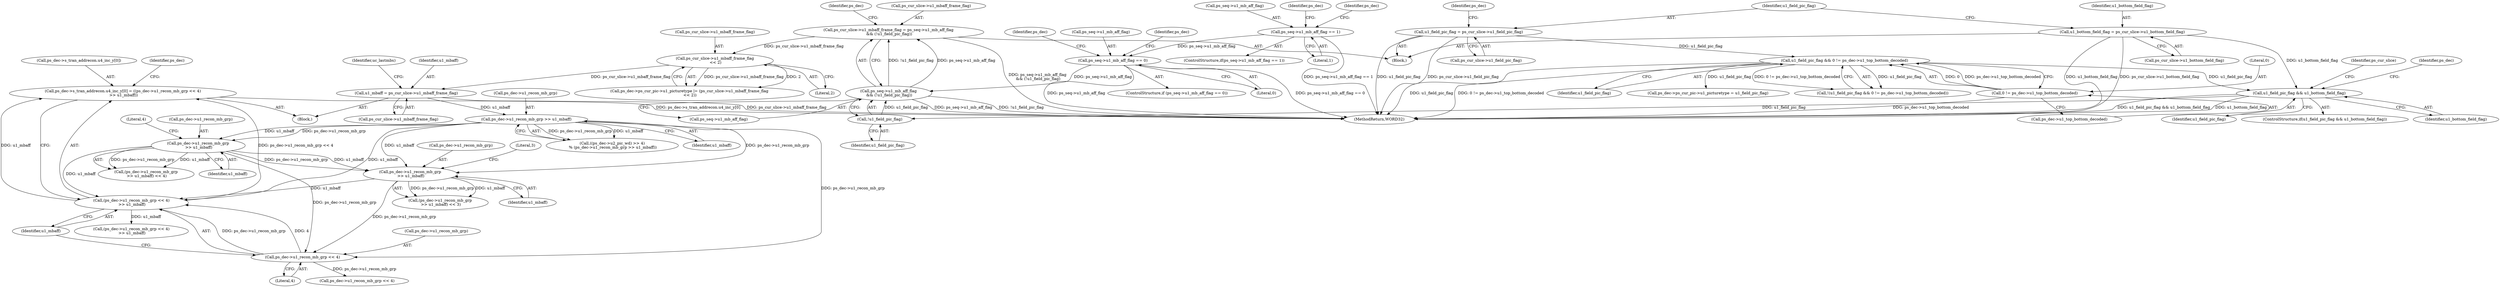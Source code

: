 digraph "0_Android_a78887bcffbc2995cf9ed72e0697acf560875e9e_3@array" {
"1001762" [label="(Call,ps_dec->s_tran_addrecon.u4_inc_y[0] = ((ps_dec->u1_recon_mb_grp << 4)\n >> u1_mbaff))"];
"1001770" [label="(Call,(ps_dec->u1_recon_mb_grp << 4)\n >> u1_mbaff)"];
"1001771" [label="(Call,ps_dec->u1_recon_mb_grp << 4)"];
"1001659" [label="(Call,ps_dec->u1_recon_mb_grp >> u1_mbaff)"];
"1001645" [label="(Call,u1_mbaff = ps_cur_slice->u1_mbaff_frame_flag)"];
"1001327" [label="(Call,ps_cur_slice->u1_mbaff_frame_flag\n << 2)"];
"1001311" [label="(Call,ps_cur_slice->u1_mbaff_frame_flag = ps_seq->u1_mb_aff_flag\n && (!u1_field_pic_flag))"];
"1001315" [label="(Call,ps_seq->u1_mb_aff_flag\n && (!u1_field_pic_flag))"];
"1000309" [label="(Call,ps_seq->u1_mb_aff_flag == 0)"];
"1000281" [label="(Call,ps_seq->u1_mb_aff_flag == 1)"];
"1001319" [label="(Call,!u1_field_pic_flag)"];
"1001208" [label="(Call,u1_field_pic_flag && u1_bottom_field_flag)"];
"1000786" [label="(Call,u1_field_pic_flag && 0 != ps_dec->u1_top_bottom_decoded)"];
"1000178" [label="(Call,u1_field_pic_flag = ps_cur_slice->u1_field_pic_flag)"];
"1000788" [label="(Call,0 != ps_dec->u1_top_bottom_decoded)"];
"1000172" [label="(Call,u1_bottom_field_flag = ps_cur_slice->u1_bottom_field_flag)"];
"1001673" [label="(Call,ps_dec->u1_recon_mb_grp\n >> u1_mbaff)"];
"1001688" [label="(Call,ps_dec->u1_recon_mb_grp\n >> u1_mbaff)"];
"1001653" [label="(Call,((ps_dec->u2_pic_wd) >> 4)\n % (ps_dec->u1_recon_mb_grp >> u1_mbaff))"];
"1001674" [label="(Call,ps_dec->u1_recon_mb_grp)"];
"1001327" [label="(Call,ps_cur_slice->u1_mbaff_frame_flag\n << 2)"];
"1000281" [label="(Call,ps_seq->u1_mb_aff_flag == 1)"];
"1001207" [label="(ControlStructure,if(u1_field_pic_flag && u1_bottom_field_flag))"];
"1000180" [label="(Call,ps_cur_slice->u1_field_pic_flag)"];
"1000282" [label="(Call,ps_seq->u1_mb_aff_flag)"];
"1000188" [label="(Identifier,ps_dec)"];
"1001208" [label="(Call,u1_field_pic_flag && u1_bottom_field_flag)"];
"1002052" [label="(MethodReturn,WORD32)"];
"1001687" [label="(Call,(ps_dec->u1_recon_mb_grp\n >> u1_mbaff) << 3)"];
"1000174" [label="(Call,ps_cur_slice->u1_bottom_field_flag)"];
"1001673" [label="(Call,ps_dec->u1_recon_mb_grp\n >> u1_mbaff)"];
"1001645" [label="(Call,u1_mbaff = ps_cur_slice->u1_mbaff_frame_flag)"];
"1001776" [label="(Identifier,u1_mbaff)"];
"1001763" [label="(Call,ps_dec->s_tran_addrecon.u4_inc_y[0])"];
"1001775" [label="(Literal,4)"];
"1001313" [label="(Identifier,ps_cur_slice)"];
"1000788" [label="(Call,0 != ps_dec->u1_top_bottom_decoded)"];
"1000178" [label="(Call,u1_field_pic_flag = ps_cur_slice->u1_field_pic_flag)"];
"1001652" [label="(Identifier,uc_lastmbs)"];
"1001647" [label="(Call,ps_cur_slice->u1_mbaff_frame_flag)"];
"1001635" [label="(Block,)"];
"1001331" [label="(Literal,2)"];
"1001210" [label="(Identifier,u1_bottom_field_flag)"];
"1000138" [label="(Block,)"];
"1001771" [label="(Call,ps_dec->u1_recon_mb_grp << 4)"];
"1001659" [label="(Call,ps_dec->u1_recon_mb_grp >> u1_mbaff)"];
"1000310" [label="(Call,ps_seq->u1_mb_aff_flag)"];
"1001324" [label="(Identifier,ps_dec)"];
"1000285" [label="(Literal,1)"];
"1000790" [label="(Call,ps_dec->u1_top_bottom_decoded)"];
"1001692" [label="(Identifier,u1_mbaff)"];
"1001785" [label="(Call,(ps_dec->u1_recon_mb_grp << 4)\n >> u1_mbaff)"];
"1000289" [label="(Identifier,ps_dec)"];
"1001688" [label="(Call,ps_dec->u1_recon_mb_grp\n >> u1_mbaff)"];
"1001772" [label="(Call,ps_dec->u1_recon_mb_grp)"];
"1001689" [label="(Call,ps_dec->u1_recon_mb_grp)"];
"1000322" [label="(Identifier,ps_dec)"];
"1000786" [label="(Call,u1_field_pic_flag && 0 != ps_dec->u1_top_bottom_decoded)"];
"1001786" [label="(Call,ps_dec->u1_recon_mb_grp << 4)"];
"1001209" [label="(Identifier,u1_field_pic_flag)"];
"1000787" [label="(Identifier,u1_field_pic_flag)"];
"1001663" [label="(Identifier,u1_mbaff)"];
"1000309" [label="(Call,ps_seq->u1_mb_aff_flag == 0)"];
"1001117" [label="(Call,ps_dec->ps_cur_pic->u1_picturetype = u1_field_pic_flag)"];
"1001646" [label="(Identifier,u1_mbaff)"];
"1001320" [label="(Identifier,u1_field_pic_flag)"];
"1001218" [label="(Identifier,ps_dec)"];
"1001770" [label="(Call,(ps_dec->u1_recon_mb_grp << 4)\n >> u1_mbaff)"];
"1000172" [label="(Call,u1_bottom_field_flag = ps_cur_slice->u1_bottom_field_flag)"];
"1001678" [label="(Literal,4)"];
"1001693" [label="(Literal,3)"];
"1001781" [label="(Identifier,ps_dec)"];
"1000308" [label="(ControlStructure,if (ps_seq->u1_mb_aff_flag == 0))"];
"1001315" [label="(Call,ps_seq->u1_mb_aff_flag\n && (!u1_field_pic_flag))"];
"1001762" [label="(Call,ps_dec->s_tran_addrecon.u4_inc_y[0] = ((ps_dec->u1_recon_mb_grp << 4)\n >> u1_mbaff))"];
"1001316" [label="(Call,ps_seq->u1_mb_aff_flag)"];
"1001312" [label="(Call,ps_cur_slice->u1_mbaff_frame_flag)"];
"1000173" [label="(Identifier,u1_bottom_field_flag)"];
"1001672" [label="(Call,(ps_dec->u1_recon_mb_grp\n >> u1_mbaff) << 4)"];
"1001328" [label="(Call,ps_cur_slice->u1_mbaff_frame_flag)"];
"1001321" [label="(Call,ps_dec->ps_cur_pic->u1_picturetype |= (ps_cur_slice->u1_mbaff_frame_flag\n << 2))"];
"1001311" [label="(Call,ps_cur_slice->u1_mbaff_frame_flag = ps_seq->u1_mb_aff_flag\n && (!u1_field_pic_flag))"];
"1000305" [label="(Identifier,ps_dec)"];
"1001319" [label="(Call,!u1_field_pic_flag)"];
"1000280" [label="(ControlStructure,if(ps_seq->u1_mb_aff_flag == 1))"];
"1000785" [label="(Call,!(u1_field_pic_flag && 0 != ps_dec->u1_top_bottom_decoded))"];
"1000317" [label="(Identifier,ps_dec)"];
"1000179" [label="(Identifier,u1_field_pic_flag)"];
"1001660" [label="(Call,ps_dec->u1_recon_mb_grp)"];
"1000313" [label="(Literal,0)"];
"1000789" [label="(Literal,0)"];
"1001677" [label="(Identifier,u1_mbaff)"];
"1001762" -> "1001635"  [label="AST: "];
"1001762" -> "1001770"  [label="CFG: "];
"1001763" -> "1001762"  [label="AST: "];
"1001770" -> "1001762"  [label="AST: "];
"1001781" -> "1001762"  [label="CFG: "];
"1001762" -> "1002052"  [label="DDG: ps_dec->s_tran_addrecon.u4_inc_y[0]"];
"1001770" -> "1001762"  [label="DDG: ps_dec->u1_recon_mb_grp << 4"];
"1001770" -> "1001762"  [label="DDG: u1_mbaff"];
"1001770" -> "1001776"  [label="CFG: "];
"1001771" -> "1001770"  [label="AST: "];
"1001776" -> "1001770"  [label="AST: "];
"1001771" -> "1001770"  [label="DDG: ps_dec->u1_recon_mb_grp"];
"1001771" -> "1001770"  [label="DDG: 4"];
"1001673" -> "1001770"  [label="DDG: u1_mbaff"];
"1001659" -> "1001770"  [label="DDG: u1_mbaff"];
"1001688" -> "1001770"  [label="DDG: u1_mbaff"];
"1001770" -> "1001785"  [label="DDG: u1_mbaff"];
"1001771" -> "1001775"  [label="CFG: "];
"1001772" -> "1001771"  [label="AST: "];
"1001775" -> "1001771"  [label="AST: "];
"1001776" -> "1001771"  [label="CFG: "];
"1001659" -> "1001771"  [label="DDG: ps_dec->u1_recon_mb_grp"];
"1001673" -> "1001771"  [label="DDG: ps_dec->u1_recon_mb_grp"];
"1001688" -> "1001771"  [label="DDG: ps_dec->u1_recon_mb_grp"];
"1001771" -> "1001786"  [label="DDG: ps_dec->u1_recon_mb_grp"];
"1001659" -> "1001653"  [label="AST: "];
"1001659" -> "1001663"  [label="CFG: "];
"1001660" -> "1001659"  [label="AST: "];
"1001663" -> "1001659"  [label="AST: "];
"1001653" -> "1001659"  [label="CFG: "];
"1001659" -> "1001653"  [label="DDG: ps_dec->u1_recon_mb_grp"];
"1001659" -> "1001653"  [label="DDG: u1_mbaff"];
"1001645" -> "1001659"  [label="DDG: u1_mbaff"];
"1001659" -> "1001673"  [label="DDG: ps_dec->u1_recon_mb_grp"];
"1001659" -> "1001673"  [label="DDG: u1_mbaff"];
"1001659" -> "1001688"  [label="DDG: ps_dec->u1_recon_mb_grp"];
"1001659" -> "1001688"  [label="DDG: u1_mbaff"];
"1001645" -> "1001635"  [label="AST: "];
"1001645" -> "1001647"  [label="CFG: "];
"1001646" -> "1001645"  [label="AST: "];
"1001647" -> "1001645"  [label="AST: "];
"1001652" -> "1001645"  [label="CFG: "];
"1001645" -> "1002052"  [label="DDG: ps_cur_slice->u1_mbaff_frame_flag"];
"1001327" -> "1001645"  [label="DDG: ps_cur_slice->u1_mbaff_frame_flag"];
"1001327" -> "1001321"  [label="AST: "];
"1001327" -> "1001331"  [label="CFG: "];
"1001328" -> "1001327"  [label="AST: "];
"1001331" -> "1001327"  [label="AST: "];
"1001321" -> "1001327"  [label="CFG: "];
"1001327" -> "1001321"  [label="DDG: ps_cur_slice->u1_mbaff_frame_flag"];
"1001327" -> "1001321"  [label="DDG: 2"];
"1001311" -> "1001327"  [label="DDG: ps_cur_slice->u1_mbaff_frame_flag"];
"1001311" -> "1000138"  [label="AST: "];
"1001311" -> "1001315"  [label="CFG: "];
"1001312" -> "1001311"  [label="AST: "];
"1001315" -> "1001311"  [label="AST: "];
"1001324" -> "1001311"  [label="CFG: "];
"1001311" -> "1002052"  [label="DDG: ps_seq->u1_mb_aff_flag\n && (!u1_field_pic_flag)"];
"1001315" -> "1001311"  [label="DDG: ps_seq->u1_mb_aff_flag"];
"1001315" -> "1001311"  [label="DDG: !u1_field_pic_flag"];
"1001315" -> "1001316"  [label="CFG: "];
"1001315" -> "1001319"  [label="CFG: "];
"1001316" -> "1001315"  [label="AST: "];
"1001319" -> "1001315"  [label="AST: "];
"1001315" -> "1002052"  [label="DDG: ps_seq->u1_mb_aff_flag"];
"1001315" -> "1002052"  [label="DDG: !u1_field_pic_flag"];
"1000309" -> "1001315"  [label="DDG: ps_seq->u1_mb_aff_flag"];
"1001319" -> "1001315"  [label="DDG: u1_field_pic_flag"];
"1000309" -> "1000308"  [label="AST: "];
"1000309" -> "1000313"  [label="CFG: "];
"1000310" -> "1000309"  [label="AST: "];
"1000313" -> "1000309"  [label="AST: "];
"1000317" -> "1000309"  [label="CFG: "];
"1000322" -> "1000309"  [label="CFG: "];
"1000309" -> "1002052"  [label="DDG: ps_seq->u1_mb_aff_flag"];
"1000309" -> "1002052"  [label="DDG: ps_seq->u1_mb_aff_flag == 0"];
"1000281" -> "1000309"  [label="DDG: ps_seq->u1_mb_aff_flag"];
"1000281" -> "1000280"  [label="AST: "];
"1000281" -> "1000285"  [label="CFG: "];
"1000282" -> "1000281"  [label="AST: "];
"1000285" -> "1000281"  [label="AST: "];
"1000289" -> "1000281"  [label="CFG: "];
"1000305" -> "1000281"  [label="CFG: "];
"1000281" -> "1002052"  [label="DDG: ps_seq->u1_mb_aff_flag == 1"];
"1001319" -> "1001320"  [label="CFG: "];
"1001320" -> "1001319"  [label="AST: "];
"1001208" -> "1001319"  [label="DDG: u1_field_pic_flag"];
"1001208" -> "1001207"  [label="AST: "];
"1001208" -> "1001209"  [label="CFG: "];
"1001208" -> "1001210"  [label="CFG: "];
"1001209" -> "1001208"  [label="AST: "];
"1001210" -> "1001208"  [label="AST: "];
"1001218" -> "1001208"  [label="CFG: "];
"1001313" -> "1001208"  [label="CFG: "];
"1001208" -> "1002052"  [label="DDG: u1_field_pic_flag && u1_bottom_field_flag"];
"1001208" -> "1002052"  [label="DDG: u1_bottom_field_flag"];
"1000786" -> "1001208"  [label="DDG: u1_field_pic_flag"];
"1000172" -> "1001208"  [label="DDG: u1_bottom_field_flag"];
"1000786" -> "1000785"  [label="AST: "];
"1000786" -> "1000787"  [label="CFG: "];
"1000786" -> "1000788"  [label="CFG: "];
"1000787" -> "1000786"  [label="AST: "];
"1000788" -> "1000786"  [label="AST: "];
"1000785" -> "1000786"  [label="CFG: "];
"1000786" -> "1002052"  [label="DDG: 0 != ps_dec->u1_top_bottom_decoded"];
"1000786" -> "1002052"  [label="DDG: u1_field_pic_flag"];
"1000786" -> "1000785"  [label="DDG: u1_field_pic_flag"];
"1000786" -> "1000785"  [label="DDG: 0 != ps_dec->u1_top_bottom_decoded"];
"1000178" -> "1000786"  [label="DDG: u1_field_pic_flag"];
"1000788" -> "1000786"  [label="DDG: 0"];
"1000788" -> "1000786"  [label="DDG: ps_dec->u1_top_bottom_decoded"];
"1000786" -> "1001117"  [label="DDG: u1_field_pic_flag"];
"1000178" -> "1000138"  [label="AST: "];
"1000178" -> "1000180"  [label="CFG: "];
"1000179" -> "1000178"  [label="AST: "];
"1000180" -> "1000178"  [label="AST: "];
"1000188" -> "1000178"  [label="CFG: "];
"1000178" -> "1002052"  [label="DDG: u1_field_pic_flag"];
"1000178" -> "1002052"  [label="DDG: ps_cur_slice->u1_field_pic_flag"];
"1000788" -> "1000790"  [label="CFG: "];
"1000789" -> "1000788"  [label="AST: "];
"1000790" -> "1000788"  [label="AST: "];
"1000788" -> "1002052"  [label="DDG: ps_dec->u1_top_bottom_decoded"];
"1000172" -> "1000138"  [label="AST: "];
"1000172" -> "1000174"  [label="CFG: "];
"1000173" -> "1000172"  [label="AST: "];
"1000174" -> "1000172"  [label="AST: "];
"1000179" -> "1000172"  [label="CFG: "];
"1000172" -> "1002052"  [label="DDG: u1_bottom_field_flag"];
"1000172" -> "1002052"  [label="DDG: ps_cur_slice->u1_bottom_field_flag"];
"1001673" -> "1001672"  [label="AST: "];
"1001673" -> "1001677"  [label="CFG: "];
"1001674" -> "1001673"  [label="AST: "];
"1001677" -> "1001673"  [label="AST: "];
"1001678" -> "1001673"  [label="CFG: "];
"1001673" -> "1001672"  [label="DDG: ps_dec->u1_recon_mb_grp"];
"1001673" -> "1001672"  [label="DDG: u1_mbaff"];
"1001673" -> "1001688"  [label="DDG: ps_dec->u1_recon_mb_grp"];
"1001673" -> "1001688"  [label="DDG: u1_mbaff"];
"1001688" -> "1001687"  [label="AST: "];
"1001688" -> "1001692"  [label="CFG: "];
"1001689" -> "1001688"  [label="AST: "];
"1001692" -> "1001688"  [label="AST: "];
"1001693" -> "1001688"  [label="CFG: "];
"1001688" -> "1001687"  [label="DDG: ps_dec->u1_recon_mb_grp"];
"1001688" -> "1001687"  [label="DDG: u1_mbaff"];
}
